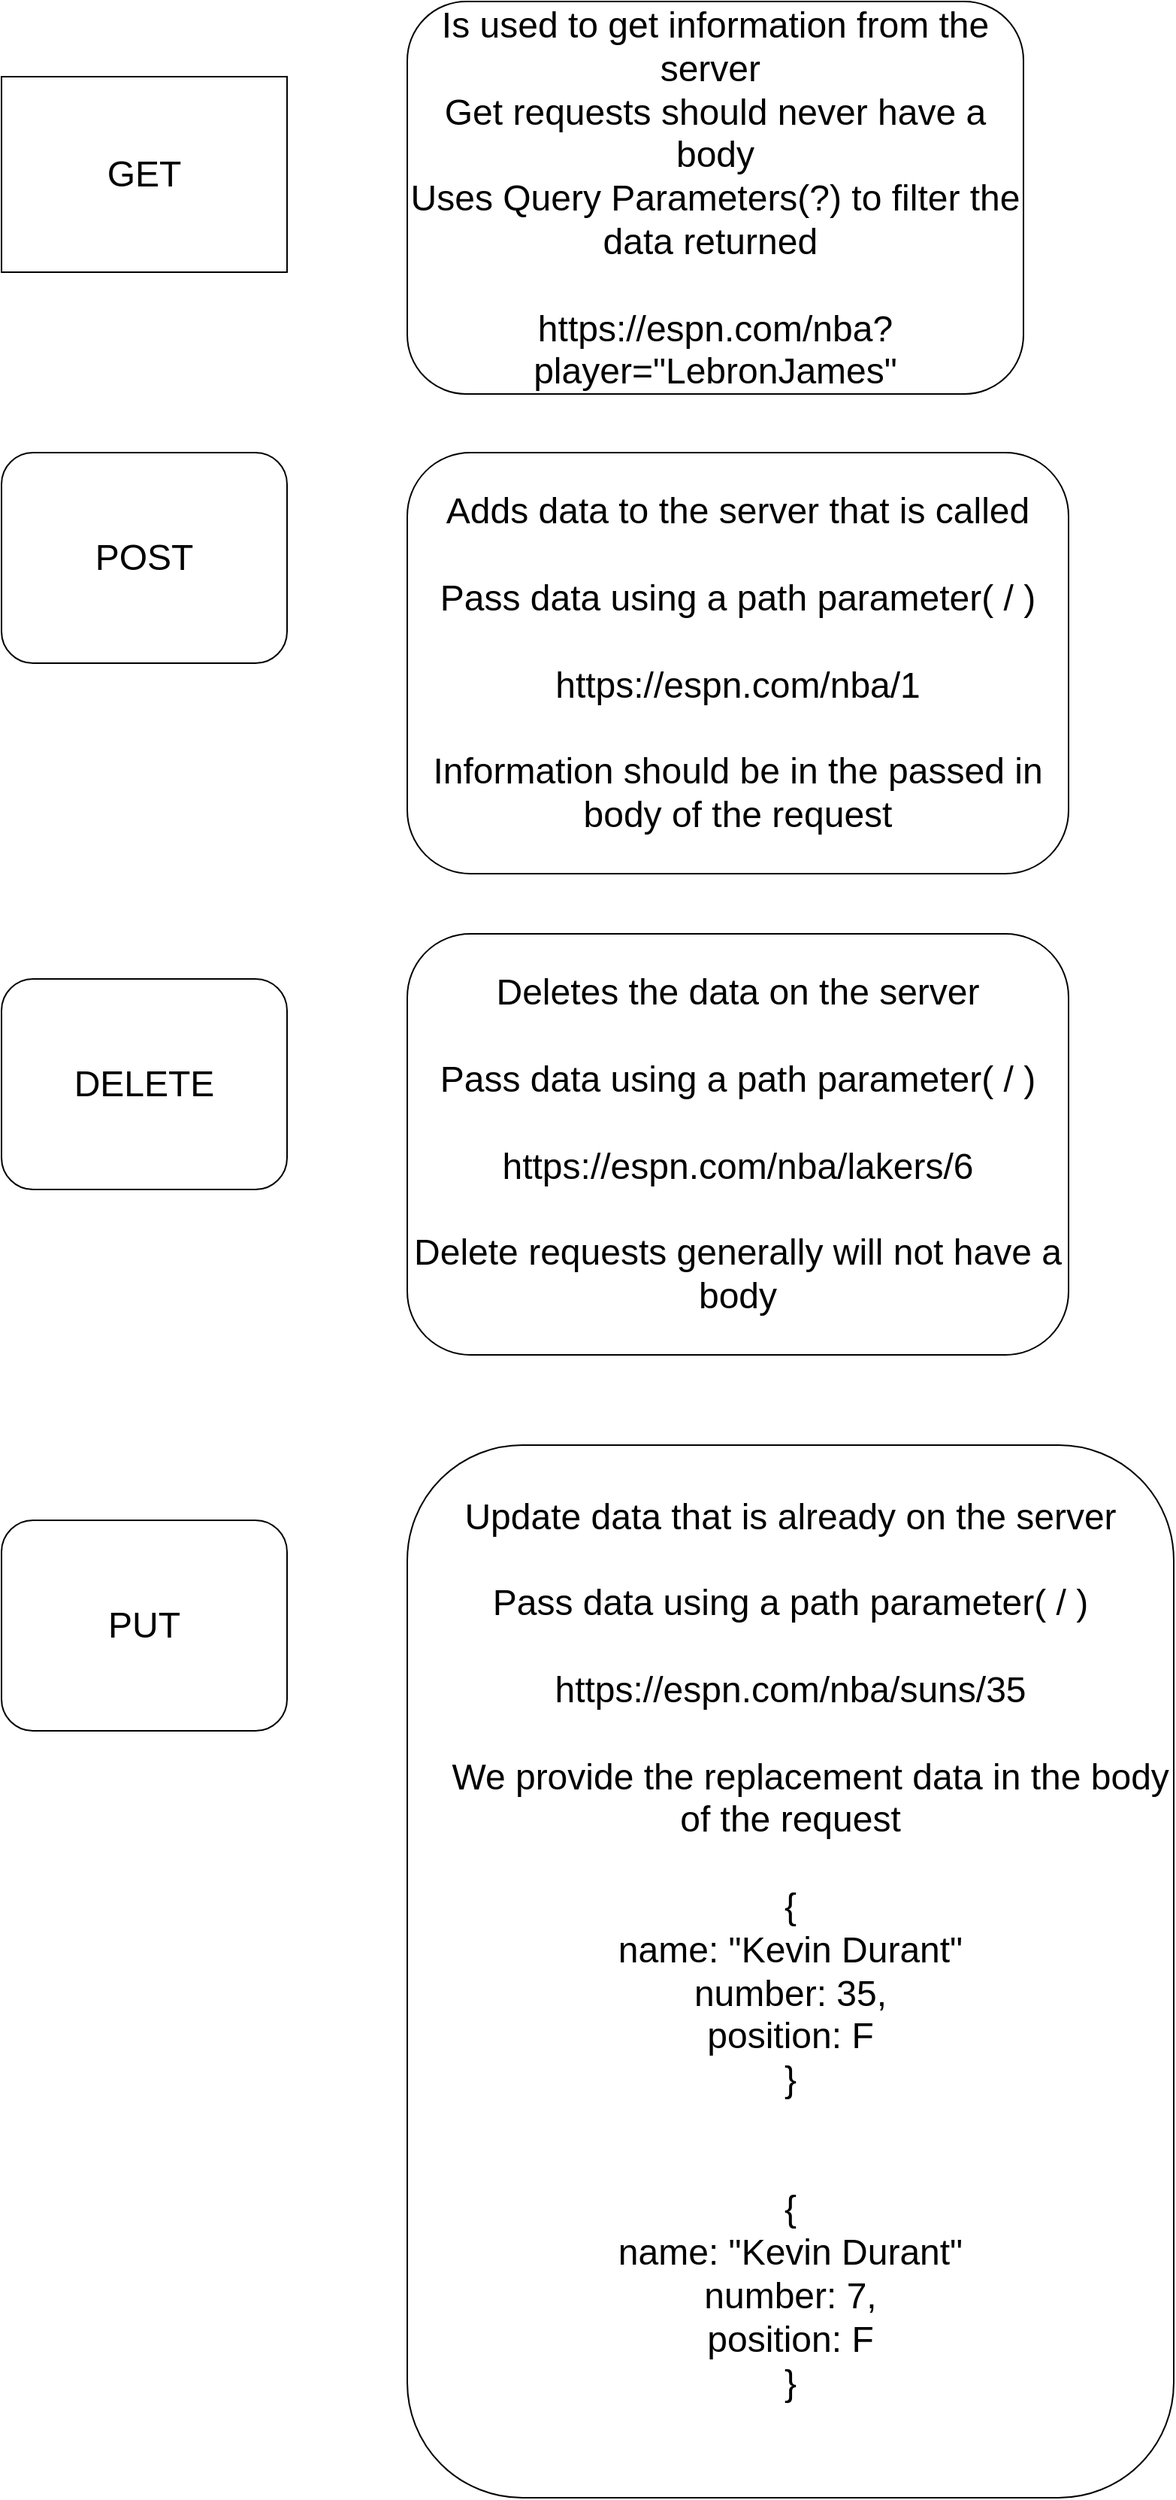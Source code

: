 <mxfile version="24.0.4" type="device">
  <diagram name="Page-1" id="bdH2sFTx7yZIpCUnH_8r">
    <mxGraphModel dx="1554" dy="854" grid="0" gridSize="10" guides="1" tooltips="1" connect="1" arrows="1" fold="1" page="0" pageScale="1" pageWidth="850" pageHeight="1100" math="0" shadow="0">
      <root>
        <mxCell id="0" />
        <mxCell id="1" parent="0" />
        <mxCell id="2Q0tgyIgMFFq5jyGDN40-1" value="&lt;font style=&quot;font-size: 24px;&quot;&gt;GET&lt;/font&gt;" style="rounded=0;whiteSpace=wrap;html=1;" parent="1" vertex="1">
          <mxGeometry x="50" y="130" width="190" height="130" as="geometry" />
        </mxCell>
        <mxCell id="2Q0tgyIgMFFq5jyGDN40-2" value="&lt;font style=&quot;&quot;&gt;&lt;font style=&quot;font-size: 24px;&quot;&gt;Is used to get information from the server&amp;nbsp;&lt;br&gt;Get requests should never have a body&lt;br&gt;Uses Query Parameters(?) to filter the data returned&amp;nbsp;&lt;br&gt;&lt;br&gt;https://espn.com/nba?player=&quot;LebronJames&quot;&lt;/font&gt;&lt;br&gt;&lt;/font&gt;" style="rounded=1;whiteSpace=wrap;html=1;" parent="1" vertex="1">
          <mxGeometry x="320" y="80" width="410" height="261" as="geometry" />
        </mxCell>
        <mxCell id="2Q0tgyIgMFFq5jyGDN40-3" value="&lt;font style=&quot;font-size: 24px;&quot;&gt;POST&lt;/font&gt;" style="rounded=1;whiteSpace=wrap;html=1;" parent="1" vertex="1">
          <mxGeometry x="50" y="380" width="190" height="140" as="geometry" />
        </mxCell>
        <mxCell id="2Q0tgyIgMFFq5jyGDN40-5" value="&lt;font style=&quot;font-size: 24px;&quot;&gt;Adds data to the server that is called&lt;br&gt;&lt;br&gt;Pass data using a path parameter( / )&lt;br&gt;&lt;br&gt;https://espn.com/nba/1&lt;br&gt;&lt;br&gt;Information should be in the passed in body of the request&lt;br&gt;&lt;/font&gt;" style="rounded=1;whiteSpace=wrap;html=1;" parent="1" vertex="1">
          <mxGeometry x="320" y="380" width="440" height="280" as="geometry" />
        </mxCell>
        <mxCell id="2Q0tgyIgMFFq5jyGDN40-6" value="&lt;span style=&quot;font-size: 24px;&quot;&gt;DELETE&lt;/span&gt;" style="rounded=1;whiteSpace=wrap;html=1;" parent="1" vertex="1">
          <mxGeometry x="50" y="730" width="190" height="140" as="geometry" />
        </mxCell>
        <mxCell id="2Q0tgyIgMFFq5jyGDN40-7" value="&lt;font style=&quot;font-size: 24px;&quot;&gt;Deletes the data on the server&lt;br&gt;&lt;br&gt;Pass data using a path parameter( / )&lt;br&gt;&lt;br&gt;https://espn.com/nba/lakers/6&lt;br&gt;&lt;br&gt;Delete requests generally will not have a body&lt;br&gt;&lt;/font&gt;" style="rounded=1;whiteSpace=wrap;html=1;" parent="1" vertex="1">
          <mxGeometry x="320" y="700" width="440" height="280" as="geometry" />
        </mxCell>
        <mxCell id="2Q0tgyIgMFFq5jyGDN40-8" value="&lt;span style=&quot;font-size: 24px;&quot;&gt;PUT&lt;/span&gt;" style="rounded=1;whiteSpace=wrap;html=1;" parent="1" vertex="1">
          <mxGeometry x="50" y="1090" width="190" height="140" as="geometry" />
        </mxCell>
        <mxCell id="2Q0tgyIgMFFq5jyGDN40-9" value="&lt;font style=&quot;font-size: 24px;&quot;&gt;Update data that is already on the server&lt;br&gt;&lt;br&gt;Pass data using a path parameter( / )&lt;br&gt;&lt;br&gt;https://espn.com/nba/suns/35&lt;br&gt;&lt;br&gt;&lt;span style=&quot;&quot;&gt;&lt;span style=&quot;white-space: pre;&quot;&gt;&amp;nbsp;&amp;nbsp;&amp;nbsp;&amp;nbsp;&lt;/span&gt;&lt;/span&gt;We provide the replacement data in the body of the request&lt;br&gt;&lt;br&gt;{&lt;br&gt;name: &quot;Kevin Durant&quot;&lt;br&gt;number: 35,&lt;br&gt;position: F &lt;br&gt;}&lt;br&gt;&lt;br&gt;&lt;br&gt;{&lt;br style=&quot;border-color: var(--border-color);&quot;&gt;name: &quot;Kevin Durant&quot;&lt;br style=&quot;border-color: var(--border-color);&quot;&gt;number: 7,&lt;br style=&quot;border-color: var(--border-color);&quot;&gt;position: F&lt;br style=&quot;border-color: var(--border-color);&quot;&gt;}&lt;br&gt;&lt;br&gt;&lt;/font&gt;" style="rounded=1;whiteSpace=wrap;html=1;" parent="1" vertex="1">
          <mxGeometry x="320" y="1040" width="510" height="700" as="geometry" />
        </mxCell>
      </root>
    </mxGraphModel>
  </diagram>
</mxfile>
